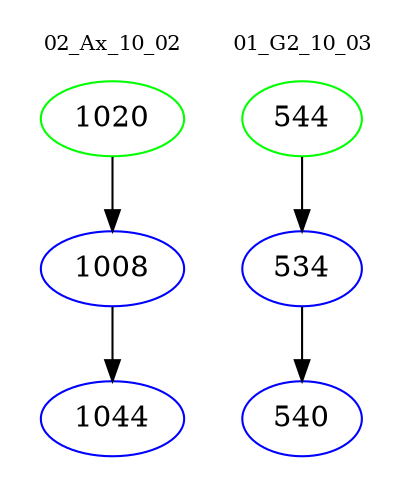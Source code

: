 digraph{
subgraph cluster_0 {
color = white
label = "02_Ax_10_02";
fontsize=10;
T0_1020 [label="1020", color="green"]
T0_1020 -> T0_1008 [color="black"]
T0_1008 [label="1008", color="blue"]
T0_1008 -> T0_1044 [color="black"]
T0_1044 [label="1044", color="blue"]
}
subgraph cluster_1 {
color = white
label = "01_G2_10_03";
fontsize=10;
T1_544 [label="544", color="green"]
T1_544 -> T1_534 [color="black"]
T1_534 [label="534", color="blue"]
T1_534 -> T1_540 [color="black"]
T1_540 [label="540", color="blue"]
}
}
